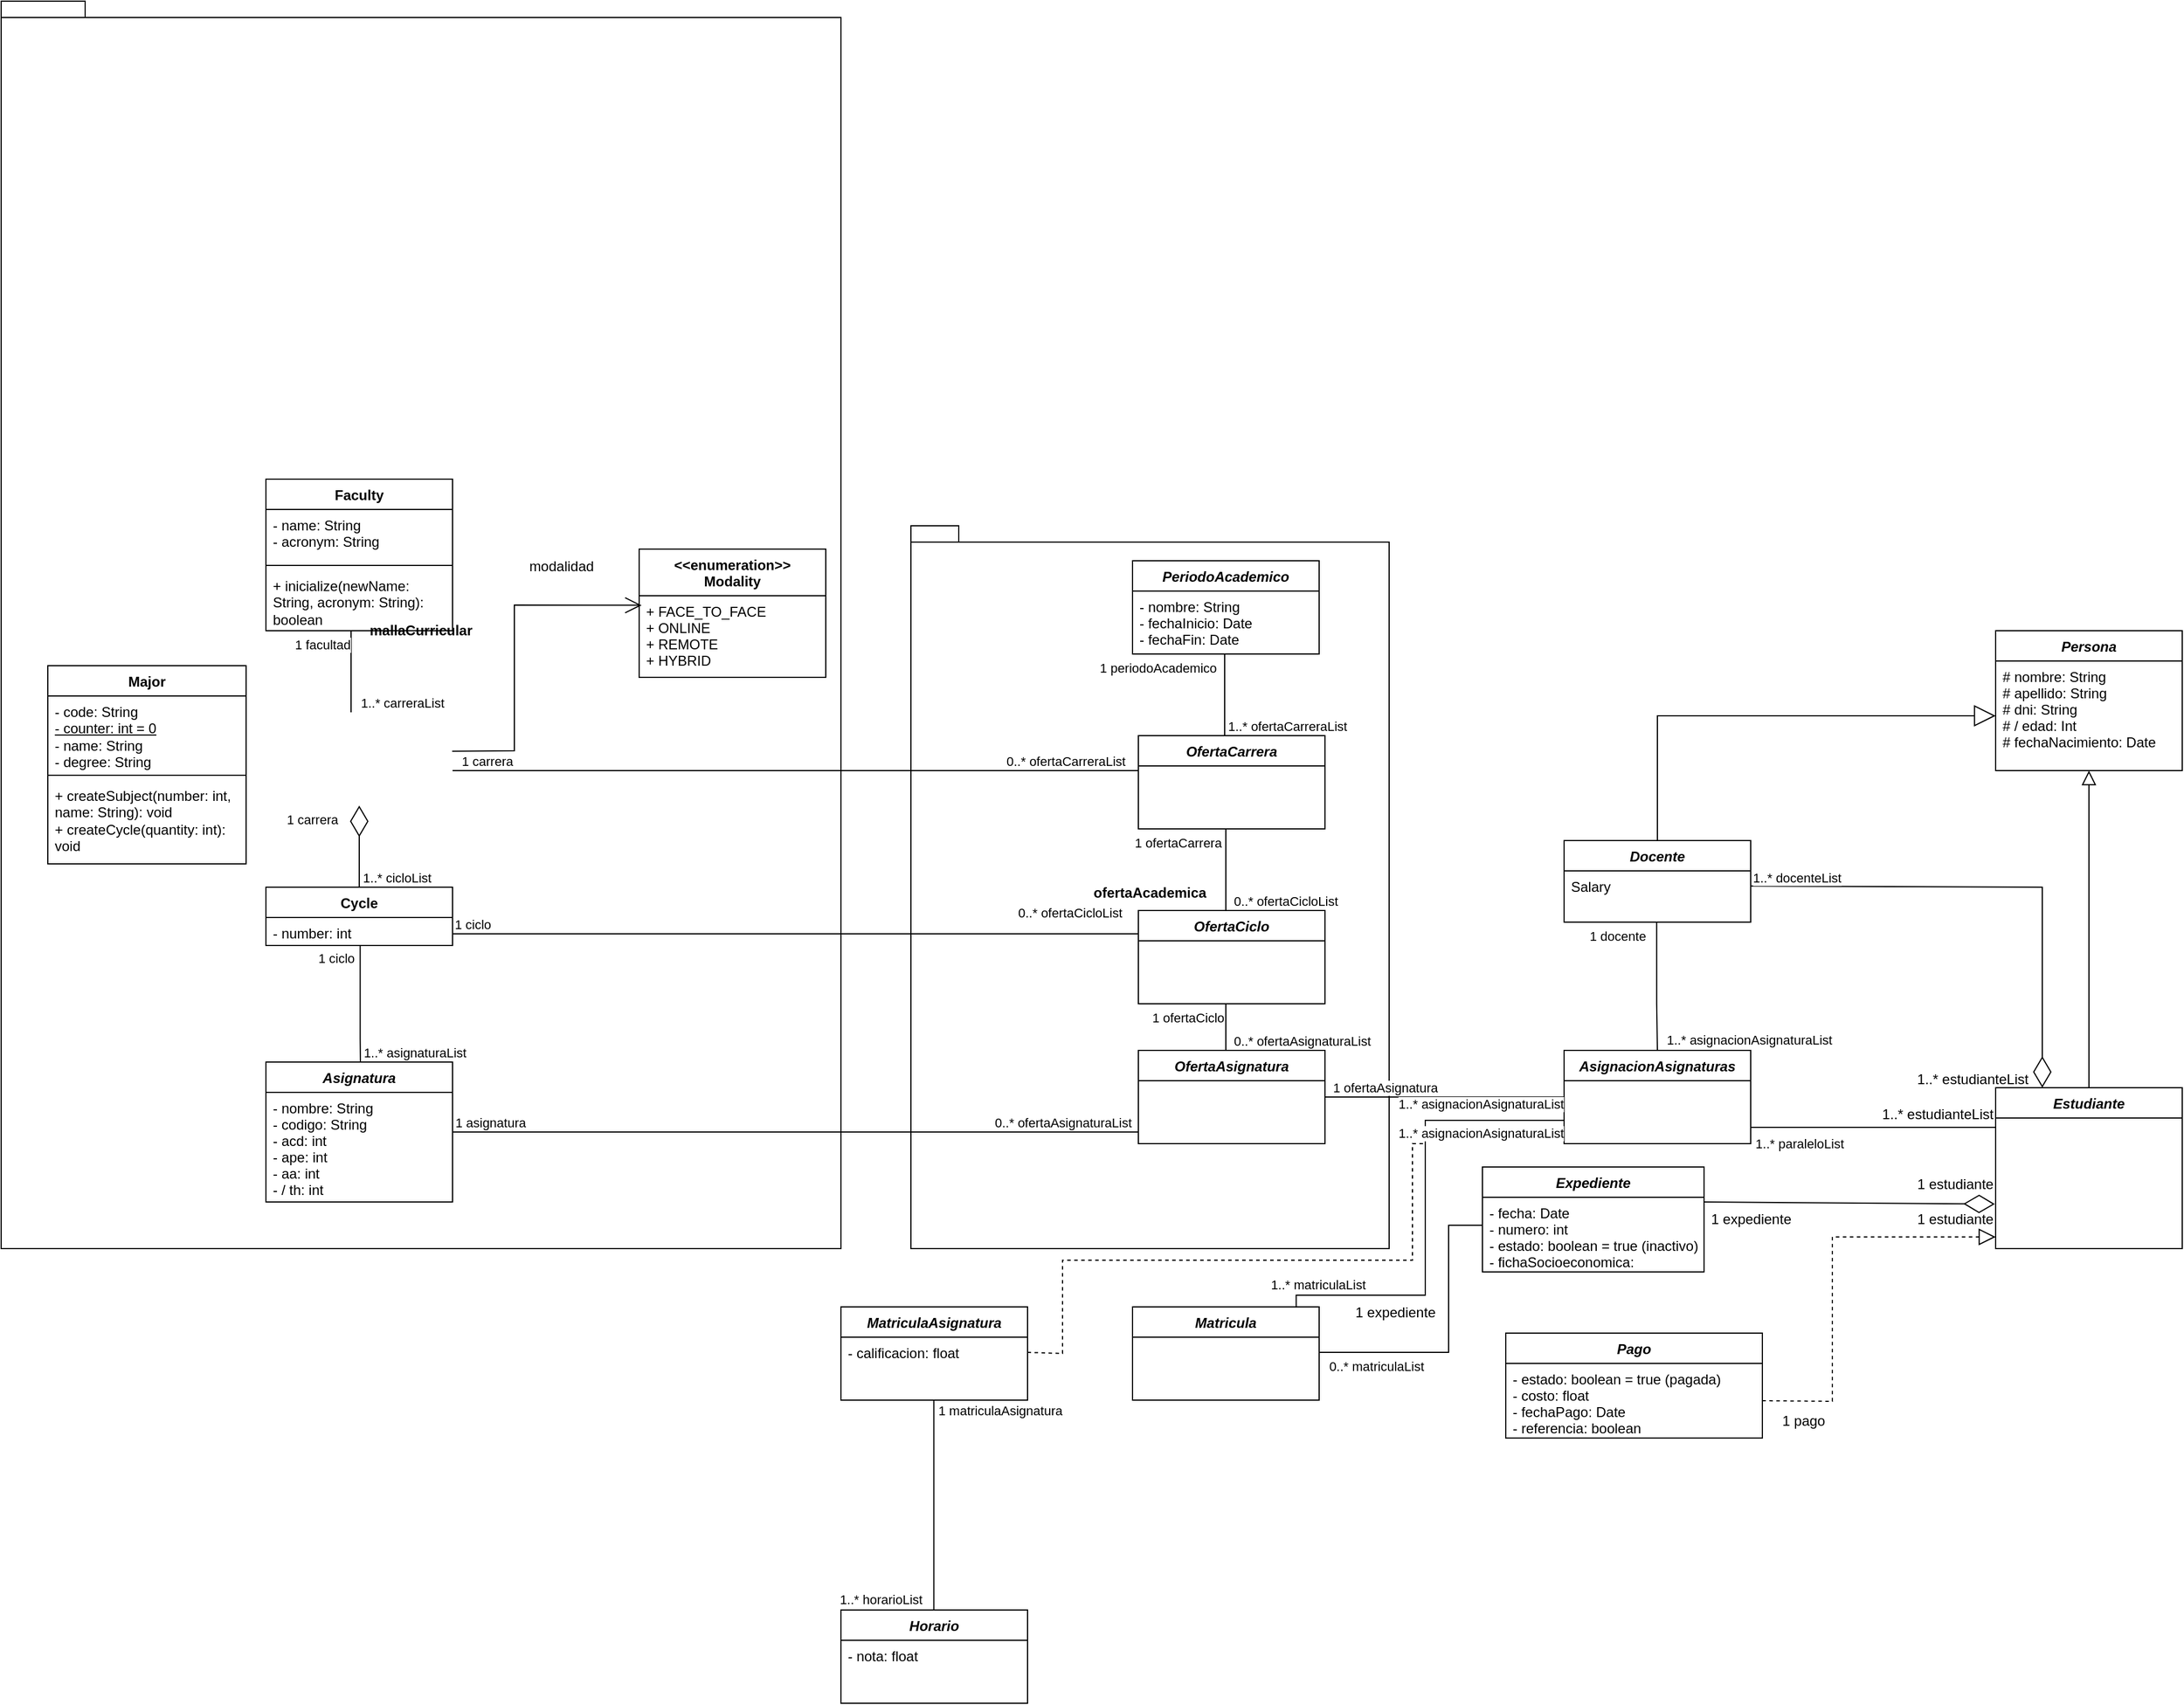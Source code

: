<mxfile version="24.4.8" type="github">
  <diagram id="C5RBs43oDa-KdzZeNtuy" name="Page-1">
    <mxGraphModel dx="2432" dy="413" grid="1" gridSize="10" guides="1" tooltips="1" connect="1" arrows="1" fold="1" page="1" pageScale="1" pageWidth="827" pageHeight="1169" math="0" shadow="0">
      <root>
        <mxCell id="WIyWlLk6GJQsqaUBKTNV-0" />
        <mxCell id="WIyWlLk6GJQsqaUBKTNV-1" parent="WIyWlLk6GJQsqaUBKTNV-0" />
        <mxCell id="DbVtMnXNO2fvEbYJATaU-0" value="ofertaAcademica" style="shape=folder;fontStyle=1;spacingTop=10;tabWidth=40;tabHeight=14;tabPosition=left;html=1;whiteSpace=wrap;" parent="WIyWlLk6GJQsqaUBKTNV-1" vertex="1">
          <mxGeometry x="-190" y="630" width="410" height="620" as="geometry" />
        </mxCell>
        <mxCell id="DbVtMnXNO2fvEbYJATaU-1" value="Persona" style="swimlane;fontStyle=3;align=center;verticalAlign=top;childLayout=stackLayout;horizontal=1;startSize=26;horizontalStack=0;resizeParent=1;resizeLast=0;collapsible=1;marginBottom=0;rounded=0;shadow=0;strokeWidth=1;" parent="WIyWlLk6GJQsqaUBKTNV-1" vertex="1">
          <mxGeometry x="740" y="720" width="160" height="120" as="geometry">
            <mxRectangle x="230" y="140" width="160" height="26" as="alternateBounds" />
          </mxGeometry>
        </mxCell>
        <mxCell id="DbVtMnXNO2fvEbYJATaU-2" value="# nombre: String&#xa;# apellido: String&#xa;# dni: String&#xa;# / edad: Int&#xa;# fechaNacimiento: Date &#xa;" style="text;align=left;verticalAlign=top;spacingLeft=4;spacingRight=4;overflow=hidden;rotatable=0;points=[[0,0.5],[1,0.5]];portConstraint=eastwest;" parent="DbVtMnXNO2fvEbYJATaU-1" vertex="1">
          <mxGeometry y="26" width="160" height="94" as="geometry" />
        </mxCell>
        <mxCell id="DbVtMnXNO2fvEbYJATaU-3" value="Estudiante" style="swimlane;fontStyle=3;align=center;verticalAlign=top;childLayout=stackLayout;horizontal=1;startSize=26;horizontalStack=0;resizeParent=1;resizeLast=0;collapsible=1;marginBottom=0;rounded=0;shadow=0;strokeWidth=1;" parent="WIyWlLk6GJQsqaUBKTNV-1" vertex="1">
          <mxGeometry x="740" y="1112" width="160" height="138" as="geometry">
            <mxRectangle x="130" y="380" width="160" height="26" as="alternateBounds" />
          </mxGeometry>
        </mxCell>
        <mxCell id="DbVtMnXNO2fvEbYJATaU-5" value="" style="endArrow=block;endSize=10;endFill=0;shadow=0;strokeWidth=1;rounded=0;curved=0;edgeStyle=elbowEdgeStyle;elbow=vertical;" parent="WIyWlLk6GJQsqaUBKTNV-1" source="DbVtMnXNO2fvEbYJATaU-3" target="DbVtMnXNO2fvEbYJATaU-1" edge="1">
          <mxGeometry width="160" relative="1" as="geometry">
            <mxPoint x="200" y="203" as="sourcePoint" />
            <mxPoint x="200" y="203" as="targetPoint" />
          </mxGeometry>
        </mxCell>
        <mxCell id="DbVtMnXNO2fvEbYJATaU-6" value="Docente" style="swimlane;fontStyle=3;align=center;verticalAlign=top;childLayout=stackLayout;horizontal=1;startSize=26;horizontalStack=0;resizeParent=1;resizeLast=0;collapsible=1;marginBottom=0;rounded=0;shadow=0;strokeWidth=1;" parent="WIyWlLk6GJQsqaUBKTNV-1" vertex="1">
          <mxGeometry x="370" y="900" width="160" height="70" as="geometry">
            <mxRectangle x="340" y="380" width="170" height="26" as="alternateBounds" />
          </mxGeometry>
        </mxCell>
        <mxCell id="DbVtMnXNO2fvEbYJATaU-7" value="Salary" style="text;align=left;verticalAlign=top;spacingLeft=4;spacingRight=4;overflow=hidden;rotatable=0;points=[[0,0.5],[1,0.5]];portConstraint=eastwest;" parent="DbVtMnXNO2fvEbYJATaU-6" vertex="1">
          <mxGeometry y="26" width="160" height="26" as="geometry" />
        </mxCell>
        <mxCell id="DbVtMnXNO2fvEbYJATaU-8" value="Expediente" style="swimlane;fontStyle=3;align=center;verticalAlign=top;childLayout=stackLayout;horizontal=1;startSize=26;horizontalStack=0;resizeParent=1;resizeLast=0;collapsible=1;marginBottom=0;rounded=0;shadow=0;strokeWidth=1;" parent="WIyWlLk6GJQsqaUBKTNV-1" vertex="1">
          <mxGeometry x="300" y="1180" width="190" height="90" as="geometry">
            <mxRectangle x="340" y="380" width="170" height="26" as="alternateBounds" />
          </mxGeometry>
        </mxCell>
        <mxCell id="DbVtMnXNO2fvEbYJATaU-9" value="- fecha: Date&#xa;- numero: int&#xa;- estado: boolean = true (inactivo)&#xa;- fichaSocioeconomica: " style="text;align=left;verticalAlign=top;spacingLeft=4;spacingRight=4;overflow=hidden;rotatable=0;points=[[0,0.5],[1,0.5]];portConstraint=eastwest;" parent="DbVtMnXNO2fvEbYJATaU-8" vertex="1">
          <mxGeometry y="26" width="190" height="64" as="geometry" />
        </mxCell>
        <mxCell id="DbVtMnXNO2fvEbYJATaU-10" value="1 expediente" style="text;html=1;align=center;verticalAlign=middle;resizable=0;points=[];autosize=1;strokeColor=none;fillColor=none;" parent="WIyWlLk6GJQsqaUBKTNV-1" vertex="1">
          <mxGeometry x="485" y="1210" width="90" height="30" as="geometry" />
        </mxCell>
        <mxCell id="DbVtMnXNO2fvEbYJATaU-11" value="1 estudiante" style="text;html=1;align=center;verticalAlign=middle;resizable=0;points=[];autosize=1;strokeColor=none;fillColor=none;" parent="WIyWlLk6GJQsqaUBKTNV-1" vertex="1">
          <mxGeometry x="660" y="1180" width="90" height="30" as="geometry" />
        </mxCell>
        <mxCell id="DbVtMnXNO2fvEbYJATaU-12" value="mallaCurricular" style="shape=folder;fontStyle=1;spacingTop=10;tabWidth=40;tabHeight=14;tabPosition=left;html=1;whiteSpace=wrap;" parent="WIyWlLk6GJQsqaUBKTNV-1" vertex="1">
          <mxGeometry x="-970" y="180" width="720" height="1070" as="geometry" />
        </mxCell>
        <mxCell id="DbVtMnXNO2fvEbYJATaU-17" value="&lt;&lt;enumeration&gt;&gt;&#xa;Modality" style="swimlane;fontStyle=1;align=center;verticalAlign=top;childLayout=stackLayout;horizontal=1;startSize=40;horizontalStack=0;resizeParent=1;resizeLast=0;collapsible=1;marginBottom=0;rounded=0;shadow=0;strokeWidth=1;" parent="WIyWlLk6GJQsqaUBKTNV-1" vertex="1">
          <mxGeometry x="-423" y="650" width="160" height="110" as="geometry">
            <mxRectangle x="340" y="380" width="170" height="26" as="alternateBounds" />
          </mxGeometry>
        </mxCell>
        <mxCell id="DbVtMnXNO2fvEbYJATaU-18" value="+ FACE_TO_FACE&#xa;+ ONLINE&#xa;+ REMOTE&#xa;+ HYBRID" style="text;align=left;verticalAlign=top;spacingLeft=4;spacingRight=4;overflow=hidden;rotatable=0;points=[[0,0.5],[1,0.5]];portConstraint=eastwest;" parent="DbVtMnXNO2fvEbYJATaU-17" vertex="1">
          <mxGeometry y="40" width="160" height="70" as="geometry" />
        </mxCell>
        <mxCell id="DbVtMnXNO2fvEbYJATaU-19" value="" style="endArrow=open;endFill=1;endSize=12;html=1;rounded=0;exitX=0.998;exitY=0.168;exitDx=0;exitDy=0;entryX=0.013;entryY=0.117;entryDx=0;entryDy=0;entryPerimeter=0;exitPerimeter=0;" parent="WIyWlLk6GJQsqaUBKTNV-1" target="DbVtMnXNO2fvEbYJATaU-18" edge="1">
          <mxGeometry width="160" relative="1" as="geometry">
            <mxPoint x="-583.32" y="823.392" as="sourcePoint" />
            <mxPoint x="-233" y="748" as="targetPoint" />
            <Array as="points">
              <mxPoint x="-530" y="823" />
              <mxPoint x="-530" y="698" />
            </Array>
          </mxGeometry>
        </mxCell>
        <mxCell id="DbVtMnXNO2fvEbYJATaU-20" value="" style="endArrow=none;html=1;edgeStyle=orthogonalEdgeStyle;rounded=0;" parent="WIyWlLk6GJQsqaUBKTNV-1" edge="1">
          <mxGeometry relative="1" as="geometry">
            <mxPoint x="-670" y="720" as="sourcePoint" />
            <mxPoint x="-670" y="790" as="targetPoint" />
            <Array as="points">
              <mxPoint x="-670" y="790" />
            </Array>
          </mxGeometry>
        </mxCell>
        <mxCell id="DbVtMnXNO2fvEbYJATaU-21" value="1 facultad" style="edgeLabel;resizable=0;html=1;align=left;verticalAlign=bottom;" parent="DbVtMnXNO2fvEbYJATaU-20" connectable="0" vertex="1">
          <mxGeometry x="-1" relative="1" as="geometry">
            <mxPoint x="-50" y="20" as="offset" />
          </mxGeometry>
        </mxCell>
        <mxCell id="DbVtMnXNO2fvEbYJATaU-22" value="1..* carreraList" style="edgeLabel;resizable=0;html=1;align=right;verticalAlign=bottom;" parent="DbVtMnXNO2fvEbYJATaU-20" connectable="0" vertex="1">
          <mxGeometry x="1" relative="1" as="geometry">
            <mxPoint x="80" as="offset" />
          </mxGeometry>
        </mxCell>
        <mxCell id="DbVtMnXNO2fvEbYJATaU-23" value="modalidad" style="text;html=1;align=center;verticalAlign=middle;resizable=0;points=[];autosize=1;strokeColor=none;fillColor=none;" parent="WIyWlLk6GJQsqaUBKTNV-1" vertex="1">
          <mxGeometry x="-530" y="650" width="80" height="30" as="geometry" />
        </mxCell>
        <mxCell id="DbVtMnXNO2fvEbYJATaU-24" value="Cycle" style="swimlane;fontStyle=1;align=center;verticalAlign=top;childLayout=stackLayout;horizontal=1;startSize=26;horizontalStack=0;resizeParent=1;resizeLast=0;collapsible=1;marginBottom=0;rounded=0;shadow=0;strokeWidth=1;" parent="WIyWlLk6GJQsqaUBKTNV-1" vertex="1">
          <mxGeometry x="-743" y="940" width="160" height="50" as="geometry">
            <mxRectangle x="340" y="380" width="170" height="26" as="alternateBounds" />
          </mxGeometry>
        </mxCell>
        <mxCell id="DbVtMnXNO2fvEbYJATaU-25" value="- number: int" style="text;align=left;verticalAlign=top;spacingLeft=4;spacingRight=4;overflow=hidden;rotatable=0;points=[[0,0.5],[1,0.5]];portConstraint=eastwest;" parent="DbVtMnXNO2fvEbYJATaU-24" vertex="1">
          <mxGeometry y="26" width="160" height="24" as="geometry" />
        </mxCell>
        <mxCell id="DbVtMnXNO2fvEbYJATaU-26" value="" style="endArrow=diamondThin;endFill=0;endSize=24;html=1;rounded=0;exitX=0.5;exitY=0;exitDx=0;exitDy=0;entryX=0.5;entryY=1;entryDx=0;entryDy=0;" parent="WIyWlLk6GJQsqaUBKTNV-1" source="DbVtMnXNO2fvEbYJATaU-24" edge="1">
          <mxGeometry width="160" relative="1" as="geometry">
            <mxPoint x="-493" y="568" as="sourcePoint" />
            <mxPoint x="-663" y="870" as="targetPoint" />
          </mxGeometry>
        </mxCell>
        <mxCell id="DbVtMnXNO2fvEbYJATaU-27" value="1..* cicloList" style="edgeLabel;resizable=0;html=1;align=right;verticalAlign=bottom;" parent="WIyWlLk6GJQsqaUBKTNV-1" connectable="0" vertex="1">
          <mxGeometry x="-600.001" y="940.004" as="geometry" />
        </mxCell>
        <mxCell id="DbVtMnXNO2fvEbYJATaU-28" value="1 carrera" style="edgeLabel;resizable=0;html=1;align=right;verticalAlign=bottom;" parent="WIyWlLk6GJQsqaUBKTNV-1" connectable="0" vertex="1">
          <mxGeometry x="-680.001" y="890.004" as="geometry" />
        </mxCell>
        <mxCell id="DbVtMnXNO2fvEbYJATaU-29" value="Asignatura" style="swimlane;fontStyle=3;align=center;verticalAlign=top;childLayout=stackLayout;horizontal=1;startSize=26;horizontalStack=0;resizeParent=1;resizeLast=0;collapsible=1;marginBottom=0;rounded=0;shadow=0;strokeWidth=1;" parent="WIyWlLk6GJQsqaUBKTNV-1" vertex="1">
          <mxGeometry x="-743" y="1090" width="160" height="120" as="geometry">
            <mxRectangle x="340" y="380" width="170" height="26" as="alternateBounds" />
          </mxGeometry>
        </mxCell>
        <mxCell id="DbVtMnXNO2fvEbYJATaU-30" value="- nombre: String&#xa;- codigo: String&#xa;- acd: int&#xa;- ape: int&#xa;- aa: int&#xa;- / th: int" style="text;align=left;verticalAlign=top;spacingLeft=4;spacingRight=4;overflow=hidden;rotatable=0;points=[[0,0.5],[1,0.5]];portConstraint=eastwest;" parent="DbVtMnXNO2fvEbYJATaU-29" vertex="1">
          <mxGeometry y="26" width="160" height="94" as="geometry" />
        </mxCell>
        <mxCell id="DbVtMnXNO2fvEbYJATaU-31" value="" style="endArrow=none;html=1;edgeStyle=orthogonalEdgeStyle;rounded=0;exitX=0.505;exitY=0.986;exitDx=0;exitDy=0;entryX=0.5;entryY=0;entryDx=0;entryDy=0;exitPerimeter=0;" parent="WIyWlLk6GJQsqaUBKTNV-1" source="DbVtMnXNO2fvEbYJATaU-25" target="DbVtMnXNO2fvEbYJATaU-29" edge="1">
          <mxGeometry relative="1" as="geometry">
            <mxPoint x="-583" y="960" as="sourcePoint" />
            <mxPoint x="-430" y="960" as="targetPoint" />
            <Array as="points">
              <mxPoint x="-662" y="1070" />
              <mxPoint x="-662" y="1090" />
            </Array>
          </mxGeometry>
        </mxCell>
        <mxCell id="DbVtMnXNO2fvEbYJATaU-32" value="1 ciclo" style="edgeLabel;resizable=0;html=1;align=left;verticalAlign=bottom;" parent="DbVtMnXNO2fvEbYJATaU-31" connectable="0" vertex="1">
          <mxGeometry x="-1" relative="1" as="geometry">
            <mxPoint x="-38" y="20" as="offset" />
          </mxGeometry>
        </mxCell>
        <mxCell id="DbVtMnXNO2fvEbYJATaU-33" value="1..* asignaturaList" style="edgeLabel;resizable=0;html=1;align=right;verticalAlign=bottom;" parent="DbVtMnXNO2fvEbYJATaU-31" connectable="0" vertex="1">
          <mxGeometry x="1" relative="1" as="geometry">
            <mxPoint x="93" as="offset" />
          </mxGeometry>
        </mxCell>
        <mxCell id="DbVtMnXNO2fvEbYJATaU-34" value="PeriodoAcademico" style="swimlane;fontStyle=3;align=center;verticalAlign=top;childLayout=stackLayout;horizontal=1;startSize=26;horizontalStack=0;resizeParent=1;resizeLast=0;collapsible=1;marginBottom=0;rounded=0;shadow=0;strokeWidth=1;" parent="WIyWlLk6GJQsqaUBKTNV-1" vertex="1">
          <mxGeometry y="660" width="160" height="80" as="geometry">
            <mxRectangle x="340" y="380" width="170" height="26" as="alternateBounds" />
          </mxGeometry>
        </mxCell>
        <mxCell id="DbVtMnXNO2fvEbYJATaU-35" value="- nombre: String&#xa;- fechaInicio: Date&#xa;- fechaFin: Date" style="text;align=left;verticalAlign=top;spacingLeft=4;spacingRight=4;overflow=hidden;rotatable=0;points=[[0,0.5],[1,0.5]];portConstraint=eastwest;" parent="DbVtMnXNO2fvEbYJATaU-34" vertex="1">
          <mxGeometry y="26" width="160" height="54" as="geometry" />
        </mxCell>
        <mxCell id="DbVtMnXNO2fvEbYJATaU-36" value="OfertaCarrera" style="swimlane;fontStyle=3;align=center;verticalAlign=top;childLayout=stackLayout;horizontal=1;startSize=26;horizontalStack=0;resizeParent=1;resizeLast=0;collapsible=1;marginBottom=0;rounded=0;shadow=0;strokeWidth=1;" parent="WIyWlLk6GJQsqaUBKTNV-1" vertex="1">
          <mxGeometry x="5" y="810" width="160" height="80" as="geometry">
            <mxRectangle x="340" y="380" width="170" height="26" as="alternateBounds" />
          </mxGeometry>
        </mxCell>
        <mxCell id="DbVtMnXNO2fvEbYJATaU-37" value="" style="endArrow=none;html=1;edgeStyle=orthogonalEdgeStyle;rounded=0;" parent="WIyWlLk6GJQsqaUBKTNV-1" edge="1">
          <mxGeometry relative="1" as="geometry">
            <mxPoint x="79" y="740" as="sourcePoint" />
            <mxPoint x="79" y="810" as="targetPoint" />
            <Array as="points">
              <mxPoint x="79" y="810" />
            </Array>
          </mxGeometry>
        </mxCell>
        <mxCell id="DbVtMnXNO2fvEbYJATaU-38" value="1 periodoAcademico" style="edgeLabel;resizable=0;html=1;align=left;verticalAlign=bottom;" parent="WIyWlLk6GJQsqaUBKTNV-1" connectable="0" vertex="1">
          <mxGeometry x="-30" y="760" as="geometry" />
        </mxCell>
        <mxCell id="DbVtMnXNO2fvEbYJATaU-39" value="1..* ofertaCarreraList" style="edgeLabel;resizable=0;html=1;align=left;verticalAlign=bottom;" parent="WIyWlLk6GJQsqaUBKTNV-1" connectable="0" vertex="1">
          <mxGeometry x="80" y="810" as="geometry" />
        </mxCell>
        <mxCell id="DbVtMnXNO2fvEbYJATaU-40" value="1 carrera" style="edgeLabel;resizable=0;html=1;align=right;verticalAlign=bottom;" parent="WIyWlLk6GJQsqaUBKTNV-1" connectable="0" vertex="1">
          <mxGeometry x="-530.001" y="840.004" as="geometry" />
        </mxCell>
        <mxCell id="DbVtMnXNO2fvEbYJATaU-41" value="" style="endArrow=none;html=1;edgeStyle=orthogonalEdgeStyle;rounded=0;exitX=1;exitY=0.25;exitDx=0;exitDy=0;" parent="WIyWlLk6GJQsqaUBKTNV-1" edge="1">
          <mxGeometry relative="1" as="geometry">
            <mxPoint x="-583" y="840" as="sourcePoint" />
            <mxPoint x="5" y="840" as="targetPoint" />
            <Array as="points">
              <mxPoint x="5" y="840" />
            </Array>
          </mxGeometry>
        </mxCell>
        <mxCell id="DbVtMnXNO2fvEbYJATaU-42" value="0..* ofertaCarreraList" style="edgeLabel;resizable=0;html=1;align=left;verticalAlign=bottom;" parent="WIyWlLk6GJQsqaUBKTNV-1" connectable="0" vertex="1">
          <mxGeometry x="-110" y="840" as="geometry" />
        </mxCell>
        <mxCell id="DbVtMnXNO2fvEbYJATaU-43" value="OfertaCiclo" style="swimlane;fontStyle=3;align=center;verticalAlign=top;childLayout=stackLayout;horizontal=1;startSize=26;horizontalStack=0;resizeParent=1;resizeLast=0;collapsible=1;marginBottom=0;rounded=0;shadow=0;strokeWidth=1;" parent="WIyWlLk6GJQsqaUBKTNV-1" vertex="1">
          <mxGeometry x="5" y="960" width="160" height="80" as="geometry">
            <mxRectangle x="340" y="380" width="170" height="26" as="alternateBounds" />
          </mxGeometry>
        </mxCell>
        <mxCell id="DbVtMnXNO2fvEbYJATaU-44" value="" style="endArrow=none;html=1;edgeStyle=orthogonalEdgeStyle;rounded=0;exitX=1;exitY=0.25;exitDx=0;exitDy=0;" parent="WIyWlLk6GJQsqaUBKTNV-1" edge="1">
          <mxGeometry relative="1" as="geometry">
            <mxPoint x="-583" y="980" as="sourcePoint" />
            <mxPoint x="5" y="980" as="targetPoint" />
            <Array as="points">
              <mxPoint x="5" y="980" />
            </Array>
          </mxGeometry>
        </mxCell>
        <mxCell id="DbVtMnXNO2fvEbYJATaU-45" value="" style="endArrow=none;html=1;edgeStyle=orthogonalEdgeStyle;rounded=0;" parent="WIyWlLk6GJQsqaUBKTNV-1" edge="1">
          <mxGeometry relative="1" as="geometry">
            <mxPoint x="80" y="890" as="sourcePoint" />
            <mxPoint x="80" y="930" as="targetPoint" />
            <Array as="points">
              <mxPoint x="80" y="960" />
            </Array>
          </mxGeometry>
        </mxCell>
        <mxCell id="DbVtMnXNO2fvEbYJATaU-46" value="1 ciclo" style="edgeLabel;resizable=0;html=1;align=left;verticalAlign=bottom;" parent="WIyWlLk6GJQsqaUBKTNV-1" connectable="0" vertex="1">
          <mxGeometry x="-583" y="980.004" as="geometry" />
        </mxCell>
        <mxCell id="DbVtMnXNO2fvEbYJATaU-47" value="0..* ofertaCicloList" style="edgeLabel;resizable=0;html=1;align=left;verticalAlign=bottom;" parent="WIyWlLk6GJQsqaUBKTNV-1" connectable="0" vertex="1">
          <mxGeometry x="-100" y="970" as="geometry" />
        </mxCell>
        <mxCell id="DbVtMnXNO2fvEbYJATaU-48" value="1 ofertaCarrera" style="edgeLabel;resizable=0;html=1;align=left;verticalAlign=bottom;" parent="WIyWlLk6GJQsqaUBKTNV-1" connectable="0" vertex="1">
          <mxGeometry y="910" as="geometry" />
        </mxCell>
        <mxCell id="DbVtMnXNO2fvEbYJATaU-49" value="0..* ofertaCicloList" style="edgeLabel;resizable=0;html=1;align=left;verticalAlign=bottom;" parent="WIyWlLk6GJQsqaUBKTNV-1" connectable="0" vertex="1">
          <mxGeometry x="85" y="960" as="geometry" />
        </mxCell>
        <mxCell id="DbVtMnXNO2fvEbYJATaU-50" value="OfertaAsignatura" style="swimlane;fontStyle=3;align=center;verticalAlign=top;childLayout=stackLayout;horizontal=1;startSize=26;horizontalStack=0;resizeParent=1;resizeLast=0;collapsible=1;marginBottom=0;rounded=0;shadow=0;strokeWidth=1;" parent="WIyWlLk6GJQsqaUBKTNV-1" vertex="1">
          <mxGeometry x="5" y="1080" width="160" height="80" as="geometry">
            <mxRectangle x="340" y="380" width="170" height="26" as="alternateBounds" />
          </mxGeometry>
        </mxCell>
        <mxCell id="DbVtMnXNO2fvEbYJATaU-51" value="" style="endArrow=none;html=1;edgeStyle=orthogonalEdgeStyle;rounded=0;exitX=1;exitY=0.25;exitDx=0;exitDy=0;" parent="WIyWlLk6GJQsqaUBKTNV-1" edge="1">
          <mxGeometry relative="1" as="geometry">
            <mxPoint x="-583.06" y="1150" as="sourcePoint" />
            <mxPoint x="5" y="1150" as="targetPoint" />
            <Array as="points">
              <mxPoint x="5" y="1150" />
            </Array>
          </mxGeometry>
        </mxCell>
        <mxCell id="DbVtMnXNO2fvEbYJATaU-52" value="" style="endArrow=none;html=1;edgeStyle=orthogonalEdgeStyle;rounded=0;" parent="WIyWlLk6GJQsqaUBKTNV-1" edge="1">
          <mxGeometry relative="1" as="geometry">
            <mxPoint x="80" y="1040" as="sourcePoint" />
            <mxPoint x="81" y="1080" as="targetPoint" />
            <Array as="points">
              <mxPoint x="80" y="1080" />
              <mxPoint x="81" y="1080" />
            </Array>
          </mxGeometry>
        </mxCell>
        <mxCell id="DbVtMnXNO2fvEbYJATaU-53" value="0..* ofertaAsignaturaList" style="edgeLabel;resizable=0;html=1;align=left;verticalAlign=bottom;" parent="WIyWlLk6GJQsqaUBKTNV-1" connectable="0" vertex="1">
          <mxGeometry x="85" y="1080" as="geometry" />
        </mxCell>
        <mxCell id="DbVtMnXNO2fvEbYJATaU-54" value="0..* ofertaAsignaturaList" style="edgeLabel;resizable=0;html=1;align=left;verticalAlign=bottom;" parent="WIyWlLk6GJQsqaUBKTNV-1" connectable="0" vertex="1">
          <mxGeometry x="-120" y="1150" as="geometry" />
        </mxCell>
        <mxCell id="DbVtMnXNO2fvEbYJATaU-55" value="1 asignatura" style="edgeLabel;resizable=0;html=1;align=right;verticalAlign=bottom;" parent="WIyWlLk6GJQsqaUBKTNV-1" connectable="0" vertex="1">
          <mxGeometry x="-520" y="1150.004" as="geometry" />
        </mxCell>
        <mxCell id="DbVtMnXNO2fvEbYJATaU-56" value="1 ofertaCiclo" style="edgeLabel;resizable=0;html=1;align=left;verticalAlign=bottom;" parent="WIyWlLk6GJQsqaUBKTNV-1" connectable="0" vertex="1">
          <mxGeometry x="15" y="1060" as="geometry" />
        </mxCell>
        <mxCell id="DbVtMnXNO2fvEbYJATaU-57" value="AsignacionAsignaturas" style="swimlane;fontStyle=3;align=center;verticalAlign=top;childLayout=stackLayout;horizontal=1;startSize=26;horizontalStack=0;resizeParent=1;resizeLast=0;collapsible=1;marginBottom=0;rounded=0;shadow=0;strokeWidth=1;" parent="WIyWlLk6GJQsqaUBKTNV-1" vertex="1">
          <mxGeometry x="370" y="1080" width="160" height="80" as="geometry">
            <mxRectangle x="340" y="380" width="170" height="26" as="alternateBounds" />
          </mxGeometry>
        </mxCell>
        <mxCell id="DbVtMnXNO2fvEbYJATaU-58" value="" style="endArrow=none;html=1;edgeStyle=orthogonalEdgeStyle;rounded=0;exitX=1;exitY=0.5;exitDx=0;exitDy=0;entryX=0;entryY=0.5;entryDx=0;entryDy=0;" parent="WIyWlLk6GJQsqaUBKTNV-1" source="DbVtMnXNO2fvEbYJATaU-50" edge="1">
          <mxGeometry relative="1" as="geometry">
            <mxPoint x="280" y="1099.98" as="sourcePoint" />
            <mxPoint x="370" y="1119" as="targetPoint" />
            <Array as="points">
              <mxPoint x="370" y="1120" />
            </Array>
          </mxGeometry>
        </mxCell>
        <mxCell id="DbVtMnXNO2fvEbYJATaU-59" value="1 ofertaAsignatura" style="edgeLabel;resizable=0;html=1;align=left;verticalAlign=bottom;" parent="DbVtMnXNO2fvEbYJATaU-58" connectable="0" vertex="1">
          <mxGeometry x="-1" relative="1" as="geometry">
            <mxPoint x="5" as="offset" />
          </mxGeometry>
        </mxCell>
        <mxCell id="DbVtMnXNO2fvEbYJATaU-60" value="" style="endArrow=none;html=1;edgeStyle=orthogonalEdgeStyle;rounded=0;entryX=0.5;entryY=0;entryDx=0;entryDy=0;" parent="WIyWlLk6GJQsqaUBKTNV-1" target="DbVtMnXNO2fvEbYJATaU-57" edge="1">
          <mxGeometry relative="1" as="geometry">
            <mxPoint x="449.37" y="970" as="sourcePoint" />
            <mxPoint x="449.37" y="1040" as="targetPoint" />
            <Array as="points">
              <mxPoint x="449" y="1040" />
            </Array>
          </mxGeometry>
        </mxCell>
        <mxCell id="DbVtMnXNO2fvEbYJATaU-61" value="1 docente" style="edgeLabel;resizable=0;html=1;align=left;verticalAlign=bottom;" parent="WIyWlLk6GJQsqaUBKTNV-1" connectable="0" vertex="1">
          <mxGeometry x="390" y="990" as="geometry" />
        </mxCell>
        <mxCell id="DbVtMnXNO2fvEbYJATaU-62" value="MatriculaAsignatura" style="swimlane;fontStyle=3;align=center;verticalAlign=top;childLayout=stackLayout;horizontal=1;startSize=26;horizontalStack=0;resizeParent=1;resizeLast=0;collapsible=1;marginBottom=0;rounded=0;shadow=0;strokeWidth=1;" parent="WIyWlLk6GJQsqaUBKTNV-1" vertex="1">
          <mxGeometry x="-250" y="1300" width="160" height="80" as="geometry">
            <mxRectangle x="340" y="380" width="170" height="26" as="alternateBounds" />
          </mxGeometry>
        </mxCell>
        <mxCell id="DbVtMnXNO2fvEbYJATaU-63" value="- calificacion: float " style="text;align=left;verticalAlign=top;spacingLeft=4;spacingRight=4;overflow=hidden;rotatable=0;points=[[0,0.5],[1,0.5]];portConstraint=eastwest;" parent="DbVtMnXNO2fvEbYJATaU-62" vertex="1">
          <mxGeometry y="26" width="160" height="26" as="geometry" />
        </mxCell>
        <mxCell id="DbVtMnXNO2fvEbYJATaU-64" value="Pago" style="swimlane;fontStyle=3;align=center;verticalAlign=top;childLayout=stackLayout;horizontal=1;startSize=26;horizontalStack=0;resizeParent=1;resizeLast=0;collapsible=1;marginBottom=0;rounded=0;shadow=0;strokeWidth=1;" parent="WIyWlLk6GJQsqaUBKTNV-1" vertex="1">
          <mxGeometry x="320" y="1322.5" width="220" height="90" as="geometry">
            <mxRectangle x="340" y="380" width="170" height="26" as="alternateBounds" />
          </mxGeometry>
        </mxCell>
        <mxCell id="DbVtMnXNO2fvEbYJATaU-65" value="- estado: boolean = true (pagada)&#xa;- costo: float&#xa;- fechaPago: Date&#xa;- referencia: boolean" style="text;align=left;verticalAlign=top;spacingLeft=4;spacingRight=4;overflow=hidden;rotatable=0;points=[[0,0.5],[1,0.5]];portConstraint=eastwest;" parent="DbVtMnXNO2fvEbYJATaU-64" vertex="1">
          <mxGeometry y="26" width="220" height="64" as="geometry" />
        </mxCell>
        <mxCell id="DbVtMnXNO2fvEbYJATaU-66" value="" style="endArrow=diamondThin;endFill=0;endSize=24;html=1;rounded=0;exitX=1;exitY=0.063;exitDx=0;exitDy=0;exitPerimeter=0;entryX=0.881;entryY=1.059;entryDx=0;entryDy=0;entryPerimeter=0;" parent="WIyWlLk6GJQsqaUBKTNV-1" source="DbVtMnXNO2fvEbYJATaU-9" target="DbVtMnXNO2fvEbYJATaU-11" edge="1">
          <mxGeometry width="160" relative="1" as="geometry">
            <mxPoint x="490" y="1220" as="sourcePoint" />
            <mxPoint x="620" y="1218" as="targetPoint" />
          </mxGeometry>
        </mxCell>
        <mxCell id="DbVtMnXNO2fvEbYJATaU-67" value="" style="endArrow=block;endSize=16;endFill=0;html=1;rounded=0;exitX=0.5;exitY=0;exitDx=0;exitDy=0;entryX=0;entryY=0.5;entryDx=0;entryDy=0;" parent="WIyWlLk6GJQsqaUBKTNV-1" source="DbVtMnXNO2fvEbYJATaU-6" target="DbVtMnXNO2fvEbYJATaU-2" edge="1">
          <mxGeometry width="160" relative="1" as="geometry">
            <mxPoint x="440" y="796.47" as="sourcePoint" />
            <mxPoint x="600" y="796.47" as="targetPoint" />
            <Array as="points">
              <mxPoint x="450" y="793" />
            </Array>
          </mxGeometry>
        </mxCell>
        <mxCell id="DbVtMnXNO2fvEbYJATaU-68" value="" style="endArrow=diamondThin;endFill=0;endSize=24;html=1;rounded=0;exitX=1;exitY=0.5;exitDx=0;exitDy=0;entryX=0.25;entryY=0;entryDx=0;entryDy=0;" parent="WIyWlLk6GJQsqaUBKTNV-1" source="DbVtMnXNO2fvEbYJATaU-7" target="DbVtMnXNO2fvEbYJATaU-3" edge="1">
          <mxGeometry width="160" relative="1" as="geometry">
            <mxPoint x="730" y="950" as="sourcePoint" />
            <mxPoint x="860" y="950" as="targetPoint" />
            <Array as="points">
              <mxPoint x="780" y="940" />
            </Array>
          </mxGeometry>
        </mxCell>
        <mxCell id="DbVtMnXNO2fvEbYJATaU-69" value="1..* estudianteList" style="text;html=1;align=center;verticalAlign=middle;resizable=0;points=[];autosize=1;strokeColor=none;fillColor=none;" parent="WIyWlLk6GJQsqaUBKTNV-1" vertex="1">
          <mxGeometry x="660" y="1090" width="120" height="30" as="geometry" />
        </mxCell>
        <mxCell id="DbVtMnXNO2fvEbYJATaU-70" value="1..* docenteList" style="edgeLabel;resizable=0;html=1;align=left;verticalAlign=bottom;" parent="WIyWlLk6GJQsqaUBKTNV-1" connectable="0" vertex="1">
          <mxGeometry x="530" y="940" as="geometry" />
        </mxCell>
        <mxCell id="DbVtMnXNO2fvEbYJATaU-71" value="Horario" style="swimlane;fontStyle=3;align=center;verticalAlign=top;childLayout=stackLayout;horizontal=1;startSize=26;horizontalStack=0;resizeParent=1;resizeLast=0;collapsible=1;marginBottom=0;rounded=0;shadow=0;strokeWidth=1;" parent="WIyWlLk6GJQsqaUBKTNV-1" vertex="1">
          <mxGeometry x="-250" y="1560" width="160" height="80" as="geometry">
            <mxRectangle x="340" y="380" width="170" height="26" as="alternateBounds" />
          </mxGeometry>
        </mxCell>
        <mxCell id="DbVtMnXNO2fvEbYJATaU-72" value="- nota: float" style="text;align=left;verticalAlign=top;spacingLeft=4;spacingRight=4;overflow=hidden;rotatable=0;points=[[0,0.5],[1,0.5]];portConstraint=eastwest;" parent="DbVtMnXNO2fvEbYJATaU-71" vertex="1">
          <mxGeometry y="26" width="160" height="26" as="geometry" />
        </mxCell>
        <mxCell id="DbVtMnXNO2fvEbYJATaU-73" value="" style="line;strokeWidth=1;fillColor=none;align=left;verticalAlign=middle;spacingTop=-1;spacingLeft=3;spacingRight=3;rotatable=0;labelPosition=right;points=[];portConstraint=eastwest;strokeColor=inherit;" parent="WIyWlLk6GJQsqaUBKTNV-1" vertex="1">
          <mxGeometry x="530" y="1142" width="210" height="8" as="geometry" />
        </mxCell>
        <mxCell id="DbVtMnXNO2fvEbYJATaU-74" value="1..* estudianteList" style="text;html=1;align=center;verticalAlign=middle;resizable=0;points=[];autosize=1;strokeColor=none;fillColor=none;" parent="WIyWlLk6GJQsqaUBKTNV-1" vertex="1">
          <mxGeometry x="630" y="1120" width="120" height="30" as="geometry" />
        </mxCell>
        <mxCell id="DbVtMnXNO2fvEbYJATaU-75" value="1..* paraleloList" style="edgeLabel;resizable=0;html=1;align=right;verticalAlign=bottom;" parent="WIyWlLk6GJQsqaUBKTNV-1" connectable="0" vertex="1">
          <mxGeometry x="610" y="1168.997" as="geometry" />
        </mxCell>
        <mxCell id="DbVtMnXNO2fvEbYJATaU-76" value="" style="endArrow=block;dashed=1;endFill=0;endSize=12;html=1;rounded=0;exitX=1;exitY=0.5;exitDx=0;exitDy=0;" parent="WIyWlLk6GJQsqaUBKTNV-1" source="DbVtMnXNO2fvEbYJATaU-65" edge="1">
          <mxGeometry width="160" relative="1" as="geometry">
            <mxPoint x="580" y="1240" as="sourcePoint" />
            <mxPoint x="740" y="1240" as="targetPoint" />
            <Array as="points">
              <mxPoint x="600" y="1381" />
              <mxPoint x="600" y="1240" />
            </Array>
          </mxGeometry>
        </mxCell>
        <mxCell id="DbVtMnXNO2fvEbYJATaU-77" value="1 pago" style="text;html=1;align=center;verticalAlign=middle;resizable=0;points=[];autosize=1;strokeColor=none;fillColor=none;" parent="WIyWlLk6GJQsqaUBKTNV-1" vertex="1">
          <mxGeometry x="545" y="1382.5" width="60" height="30" as="geometry" />
        </mxCell>
        <mxCell id="DbVtMnXNO2fvEbYJATaU-78" value="1 estudiante" style="text;html=1;align=center;verticalAlign=middle;resizable=0;points=[];autosize=1;strokeColor=none;fillColor=none;" parent="WIyWlLk6GJQsqaUBKTNV-1" vertex="1">
          <mxGeometry x="660" y="1210" width="90" height="30" as="geometry" />
        </mxCell>
        <mxCell id="DbVtMnXNO2fvEbYJATaU-79" value="Matricula" style="swimlane;fontStyle=3;align=center;verticalAlign=top;childLayout=stackLayout;horizontal=1;startSize=26;horizontalStack=0;resizeParent=1;resizeLast=0;collapsible=1;marginBottom=0;rounded=0;shadow=0;strokeWidth=1;" parent="WIyWlLk6GJQsqaUBKTNV-1" vertex="1">
          <mxGeometry y="1300" width="160" height="80" as="geometry">
            <mxRectangle x="340" y="380" width="170" height="26" as="alternateBounds" />
          </mxGeometry>
        </mxCell>
        <mxCell id="DbVtMnXNO2fvEbYJATaU-80" value="" style="endArrow=none;html=1;edgeStyle=orthogonalEdgeStyle;rounded=0;exitX=0;exitY=0.5;exitDx=0;exitDy=0;" parent="WIyWlLk6GJQsqaUBKTNV-1" source="DbVtMnXNO2fvEbYJATaU-9" edge="1">
          <mxGeometry relative="1" as="geometry">
            <mxPoint x="270" y="1212.5" as="sourcePoint" />
            <mxPoint x="160" y="1339" as="targetPoint" />
            <Array as="points">
              <mxPoint x="300" y="1230" />
              <mxPoint x="271" y="1230" />
              <mxPoint x="271" y="1339" />
            </Array>
          </mxGeometry>
        </mxCell>
        <mxCell id="DbVtMnXNO2fvEbYJATaU-81" value="0..* matriculaList" style="edgeLabel;resizable=0;html=1;align=right;verticalAlign=bottom;" parent="WIyWlLk6GJQsqaUBKTNV-1" connectable="0" vertex="1">
          <mxGeometry x="250" y="1359.997" as="geometry" />
        </mxCell>
        <mxCell id="DbVtMnXNO2fvEbYJATaU-82" value="1 expediente" style="text;html=1;align=center;verticalAlign=middle;resizable=0;points=[];autosize=1;strokeColor=none;fillColor=none;" parent="WIyWlLk6GJQsqaUBKTNV-1" vertex="1">
          <mxGeometry x="180" y="1290" width="90" height="30" as="geometry" />
        </mxCell>
        <mxCell id="DbVtMnXNO2fvEbYJATaU-83" value="" style="endArrow=none;html=1;edgeStyle=orthogonalEdgeStyle;rounded=0;exitX=0;exitY=0.75;exitDx=0;exitDy=0;entryX=0.877;entryY=0.008;entryDx=0;entryDy=0;entryPerimeter=0;" parent="WIyWlLk6GJQsqaUBKTNV-1" source="DbVtMnXNO2fvEbYJATaU-57" target="DbVtMnXNO2fvEbYJATaU-79" edge="1">
          <mxGeometry relative="1" as="geometry">
            <mxPoint x="280" y="1189" as="sourcePoint" />
            <mxPoint x="140" y="1290" as="targetPoint" />
            <Array as="points">
              <mxPoint x="251" y="1140" />
              <mxPoint x="251" y="1290" />
              <mxPoint x="140" y="1290" />
            </Array>
          </mxGeometry>
        </mxCell>
        <mxCell id="DbVtMnXNO2fvEbYJATaU-84" value="1..* matriculaList" style="edgeLabel;resizable=0;html=1;align=right;verticalAlign=bottom;" parent="WIyWlLk6GJQsqaUBKTNV-1" connectable="0" vertex="1">
          <mxGeometry x="200" y="1289.997" as="geometry" />
        </mxCell>
        <mxCell id="DbVtMnXNO2fvEbYJATaU-85" value="1..* asignacionAsignaturaList" style="edgeLabel;resizable=0;html=1;align=right;verticalAlign=bottom;" parent="WIyWlLk6GJQsqaUBKTNV-1" connectable="0" vertex="1">
          <mxGeometry x="370" y="1159.997" as="geometry" />
        </mxCell>
        <mxCell id="DbVtMnXNO2fvEbYJATaU-86" value="1..* asignacionAsignaturaList" style="edgeLabel;resizable=0;html=1;align=right;verticalAlign=bottom;" parent="WIyWlLk6GJQsqaUBKTNV-1" connectable="0" vertex="1">
          <mxGeometry x="370" y="1134.997" as="geometry" />
        </mxCell>
        <mxCell id="DbVtMnXNO2fvEbYJATaU-87" value="1..* asignacionAsignaturaList" style="edgeLabel;resizable=0;html=1;align=right;verticalAlign=bottom;" parent="WIyWlLk6GJQsqaUBKTNV-1" connectable="0" vertex="1">
          <mxGeometry x="600" y="1079.997" as="geometry" />
        </mxCell>
        <mxCell id="DbVtMnXNO2fvEbYJATaU-88" value="" style="endArrow=none;dashed=1;html=1;rounded=0;exitX=1;exitY=0.5;exitDx=0;exitDy=0;" parent="WIyWlLk6GJQsqaUBKTNV-1" source="DbVtMnXNO2fvEbYJATaU-63" edge="1">
          <mxGeometry width="50" height="50" relative="1" as="geometry">
            <mxPoint x="-80" y="1380" as="sourcePoint" />
            <mxPoint x="250" y="1160" as="targetPoint" />
            <Array as="points">
              <mxPoint x="-60" y="1340" />
              <mxPoint x="-60" y="1260" />
              <mxPoint x="240" y="1260" />
              <mxPoint x="240" y="1160" />
            </Array>
          </mxGeometry>
        </mxCell>
        <mxCell id="DbVtMnXNO2fvEbYJATaU-89" value="" style="endArrow=none;html=1;rounded=0;exitX=0.75;exitY=0;exitDx=0;exitDy=0;entryX=0.75;entryY=1;entryDx=0;entryDy=0;" parent="WIyWlLk6GJQsqaUBKTNV-1" edge="1">
          <mxGeometry width="50" height="50" relative="1" as="geometry">
            <mxPoint x="-170.34" y="1560.0" as="sourcePoint" />
            <mxPoint x="-170.34" y="1380.0" as="targetPoint" />
            <Array as="points">
              <mxPoint x="-170.34" y="1470" />
            </Array>
          </mxGeometry>
        </mxCell>
        <mxCell id="DbVtMnXNO2fvEbYJATaU-90" value="1..* horarioList" style="edgeLabel;resizable=0;html=1;align=right;verticalAlign=bottom;" parent="WIyWlLk6GJQsqaUBKTNV-1" connectable="0" vertex="1">
          <mxGeometry x="-180" y="1559.997" as="geometry" />
        </mxCell>
        <mxCell id="DbVtMnXNO2fvEbYJATaU-91" value="1 matriculaAsignatura" style="edgeLabel;resizable=0;html=1;align=right;verticalAlign=bottom;" parent="WIyWlLk6GJQsqaUBKTNV-1" connectable="0" vertex="1">
          <mxGeometry x="-60" y="1397.497" as="geometry" />
        </mxCell>
        <mxCell id="GVpLgS6nIWSQLSiWFE4P-1" value="Faculty" style="swimlane;fontStyle=1;align=center;verticalAlign=top;childLayout=stackLayout;horizontal=1;startSize=26;horizontalStack=0;resizeParent=1;resizeParentMax=0;resizeLast=0;collapsible=1;marginBottom=0;whiteSpace=wrap;html=1;" vertex="1" parent="WIyWlLk6GJQsqaUBKTNV-1">
          <mxGeometry x="-743" y="590" width="160" height="130" as="geometry" />
        </mxCell>
        <mxCell id="GVpLgS6nIWSQLSiWFE4P-2" value="- name: String&lt;div&gt;- acronym: String&lt;/div&gt;" style="text;strokeColor=none;fillColor=none;align=left;verticalAlign=top;spacingLeft=4;spacingRight=4;overflow=hidden;rotatable=0;points=[[0,0.5],[1,0.5]];portConstraint=eastwest;whiteSpace=wrap;html=1;" vertex="1" parent="GVpLgS6nIWSQLSiWFE4P-1">
          <mxGeometry y="26" width="160" height="44" as="geometry" />
        </mxCell>
        <mxCell id="GVpLgS6nIWSQLSiWFE4P-3" value="" style="line;strokeWidth=1;fillColor=none;align=left;verticalAlign=middle;spacingTop=-1;spacingLeft=3;spacingRight=3;rotatable=0;labelPosition=right;points=[];portConstraint=eastwest;strokeColor=inherit;" vertex="1" parent="GVpLgS6nIWSQLSiWFE4P-1">
          <mxGeometry y="70" width="160" height="8" as="geometry" />
        </mxCell>
        <mxCell id="GVpLgS6nIWSQLSiWFE4P-4" value="+ inicialize(newName: String, acronym: String): boolean" style="text;strokeColor=none;fillColor=none;align=left;verticalAlign=top;spacingLeft=4;spacingRight=4;overflow=hidden;rotatable=0;points=[[0,0.5],[1,0.5]];portConstraint=eastwest;whiteSpace=wrap;html=1;" vertex="1" parent="GVpLgS6nIWSQLSiWFE4P-1">
          <mxGeometry y="78" width="160" height="52" as="geometry" />
        </mxCell>
        <mxCell id="GVpLgS6nIWSQLSiWFE4P-5" value="Major" style="swimlane;fontStyle=1;align=center;verticalAlign=top;childLayout=stackLayout;horizontal=1;startSize=26;horizontalStack=0;resizeParent=1;resizeParentMax=0;resizeLast=0;collapsible=1;marginBottom=0;whiteSpace=wrap;html=1;" vertex="1" parent="WIyWlLk6GJQsqaUBKTNV-1">
          <mxGeometry x="-930" y="750" width="170" height="170" as="geometry" />
        </mxCell>
        <mxCell id="GVpLgS6nIWSQLSiWFE4P-6" value="- code: String&lt;br style=&quot;padding: 0px; margin: 0px;&quot;&gt;&lt;u style=&quot;background-color: initial;&quot;&gt;&lt;span lang=&quot;EN-US&quot;&gt;- counter: int = 0&lt;/span&gt;&lt;/u&gt;&amp;nbsp;&lt;div&gt;- name: String&lt;br style=&quot;padding: 0px; margin: 0px;&quot;&gt;- degree: String&lt;div style=&quot;padding: 0px; margin: 0px;&quot;&gt;&lt;br style=&quot;padding: 0px; margin: 0px; text-wrap: nowrap;&quot;&gt;&lt;/div&gt;&lt;/div&gt;" style="text;strokeColor=none;fillColor=none;align=left;verticalAlign=top;spacingLeft=4;spacingRight=4;overflow=hidden;rotatable=0;points=[[0,0.5],[1,0.5]];portConstraint=eastwest;whiteSpace=wrap;html=1;" vertex="1" parent="GVpLgS6nIWSQLSiWFE4P-5">
          <mxGeometry y="26" width="170" height="64" as="geometry" />
        </mxCell>
        <mxCell id="GVpLgS6nIWSQLSiWFE4P-7" value="" style="line;strokeWidth=1;fillColor=none;align=left;verticalAlign=middle;spacingTop=-1;spacingLeft=3;spacingRight=3;rotatable=0;labelPosition=right;points=[];portConstraint=eastwest;strokeColor=inherit;" vertex="1" parent="GVpLgS6nIWSQLSiWFE4P-5">
          <mxGeometry y="90" width="170" height="8" as="geometry" />
        </mxCell>
        <mxCell id="GVpLgS6nIWSQLSiWFE4P-8" value="+ createSubject(number: int, name: String): void&lt;div&gt;+ createCycle(quantity: int): void&lt;br&gt;&lt;/div&gt;" style="text;strokeColor=none;fillColor=none;align=left;verticalAlign=top;spacingLeft=4;spacingRight=4;overflow=hidden;rotatable=0;points=[[0,0.5],[1,0.5]];portConstraint=eastwest;whiteSpace=wrap;html=1;" vertex="1" parent="GVpLgS6nIWSQLSiWFE4P-5">
          <mxGeometry y="98" width="170" height="72" as="geometry" />
        </mxCell>
      </root>
    </mxGraphModel>
  </diagram>
</mxfile>
